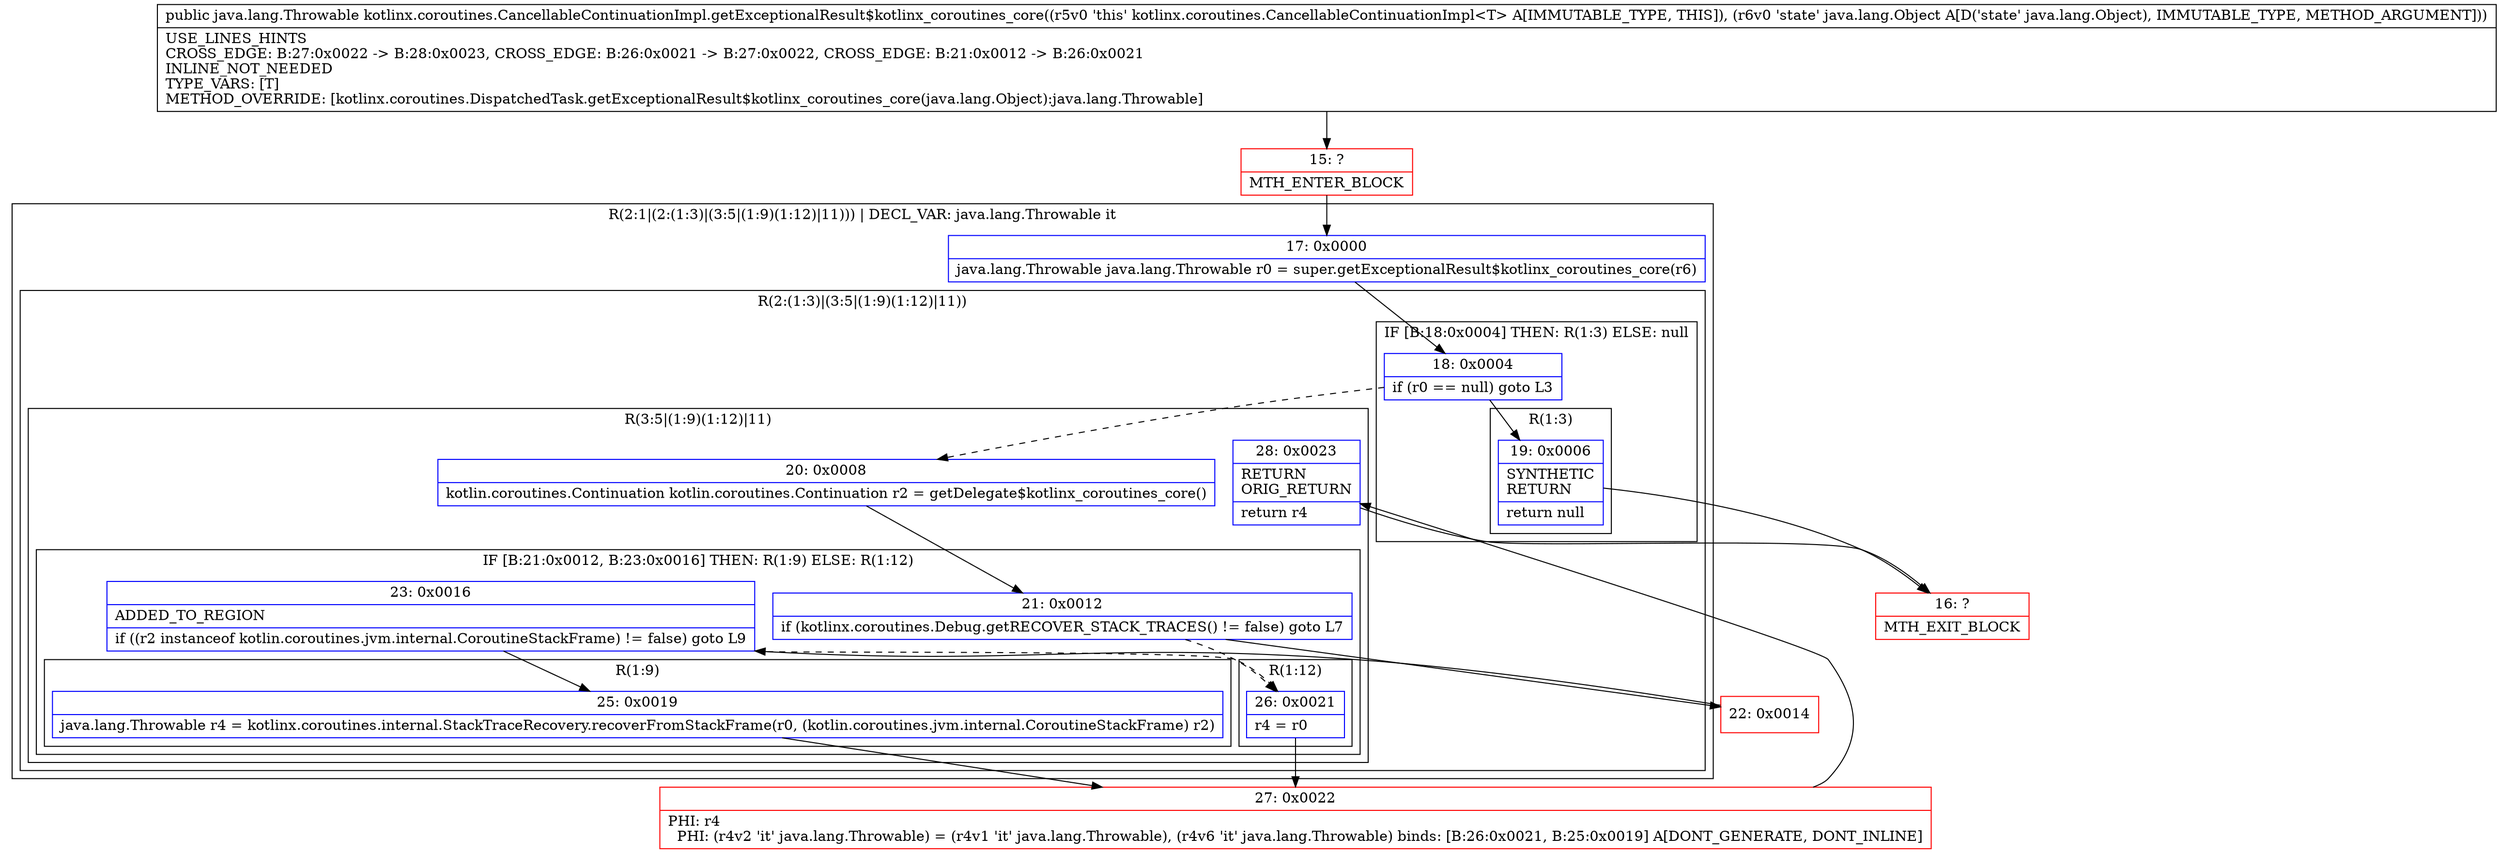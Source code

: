 digraph "CFG forkotlinx.coroutines.CancellableContinuationImpl.getExceptionalResult$kotlinx_coroutines_core(Ljava\/lang\/Object;)Ljava\/lang\/Throwable;" {
subgraph cluster_Region_1926991218 {
label = "R(2:1|(2:(1:3)|(3:5|(1:9)(1:12)|11))) | DECL_VAR: java.lang.Throwable it\l";
node [shape=record,color=blue];
Node_17 [shape=record,label="{17\:\ 0x0000|java.lang.Throwable java.lang.Throwable r0 = super.getExceptionalResult$kotlinx_coroutines_core(r6)\l}"];
subgraph cluster_Region_265569973 {
label = "R(2:(1:3)|(3:5|(1:9)(1:12)|11))";
node [shape=record,color=blue];
subgraph cluster_IfRegion_902395195 {
label = "IF [B:18:0x0004] THEN: R(1:3) ELSE: null";
node [shape=record,color=blue];
Node_18 [shape=record,label="{18\:\ 0x0004|if (r0 == null) goto L3\l}"];
subgraph cluster_Region_876595232 {
label = "R(1:3)";
node [shape=record,color=blue];
Node_19 [shape=record,label="{19\:\ 0x0006|SYNTHETIC\lRETURN\l|return null\l}"];
}
}
subgraph cluster_Region_1508645111 {
label = "R(3:5|(1:9)(1:12)|11)";
node [shape=record,color=blue];
Node_20 [shape=record,label="{20\:\ 0x0008|kotlin.coroutines.Continuation kotlin.coroutines.Continuation r2 = getDelegate$kotlinx_coroutines_core()\l}"];
subgraph cluster_IfRegion_670228060 {
label = "IF [B:21:0x0012, B:23:0x0016] THEN: R(1:9) ELSE: R(1:12)";
node [shape=record,color=blue];
Node_21 [shape=record,label="{21\:\ 0x0012|if (kotlinx.coroutines.Debug.getRECOVER_STACK_TRACES() != false) goto L7\l}"];
Node_23 [shape=record,label="{23\:\ 0x0016|ADDED_TO_REGION\l|if ((r2 instanceof kotlin.coroutines.jvm.internal.CoroutineStackFrame) != false) goto L9\l}"];
subgraph cluster_Region_1966867772 {
label = "R(1:9)";
node [shape=record,color=blue];
Node_25 [shape=record,label="{25\:\ 0x0019|java.lang.Throwable r4 = kotlinx.coroutines.internal.StackTraceRecovery.recoverFromStackFrame(r0, (kotlin.coroutines.jvm.internal.CoroutineStackFrame) r2)\l}"];
}
subgraph cluster_Region_2004007798 {
label = "R(1:12)";
node [shape=record,color=blue];
Node_26 [shape=record,label="{26\:\ 0x0021|r4 = r0\l}"];
}
}
Node_28 [shape=record,label="{28\:\ 0x0023|RETURN\lORIG_RETURN\l|return r4\l}"];
}
}
}
Node_15 [shape=record,color=red,label="{15\:\ ?|MTH_ENTER_BLOCK\l}"];
Node_16 [shape=record,color=red,label="{16\:\ ?|MTH_EXIT_BLOCK\l}"];
Node_22 [shape=record,color=red,label="{22\:\ 0x0014}"];
Node_27 [shape=record,color=red,label="{27\:\ 0x0022|PHI: r4 \l  PHI: (r4v2 'it' java.lang.Throwable) = (r4v1 'it' java.lang.Throwable), (r4v6 'it' java.lang.Throwable) binds: [B:26:0x0021, B:25:0x0019] A[DONT_GENERATE, DONT_INLINE]\l}"];
MethodNode[shape=record,label="{public java.lang.Throwable kotlinx.coroutines.CancellableContinuationImpl.getExceptionalResult$kotlinx_coroutines_core((r5v0 'this' kotlinx.coroutines.CancellableContinuationImpl\<T\> A[IMMUTABLE_TYPE, THIS]), (r6v0 'state' java.lang.Object A[D('state' java.lang.Object), IMMUTABLE_TYPE, METHOD_ARGUMENT]))  | USE_LINES_HINTS\lCROSS_EDGE: B:27:0x0022 \-\> B:28:0x0023, CROSS_EDGE: B:26:0x0021 \-\> B:27:0x0022, CROSS_EDGE: B:21:0x0012 \-\> B:26:0x0021\lINLINE_NOT_NEEDED\lTYPE_VARS: [T]\lMETHOD_OVERRIDE: [kotlinx.coroutines.DispatchedTask.getExceptionalResult$kotlinx_coroutines_core(java.lang.Object):java.lang.Throwable]\l}"];
MethodNode -> Node_15;Node_17 -> Node_18;
Node_18 -> Node_19;
Node_18 -> Node_20[style=dashed];
Node_19 -> Node_16;
Node_20 -> Node_21;
Node_21 -> Node_22;
Node_21 -> Node_26[style=dashed];
Node_23 -> Node_25;
Node_23 -> Node_26[style=dashed];
Node_25 -> Node_27;
Node_26 -> Node_27;
Node_28 -> Node_16;
Node_15 -> Node_17;
Node_22 -> Node_23;
Node_27 -> Node_28;
}

